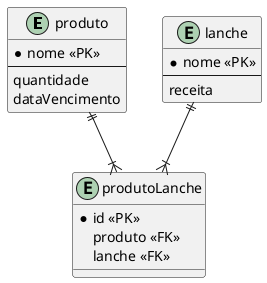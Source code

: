 @startuml Da Esquina

entity produto{
    *nome <<PK>>
    --
    quantidade
    dataVencimento
}

entity lanche{
    *nome <<PK>>
    --
    receita
}

entity produtoLanche{
    *id <<PK>>
    produto <<FK>>
    lanche <<FK>>
}

produto ||--|{ produtoLanche
lanche ||--|{ produtoLanche

@enduml